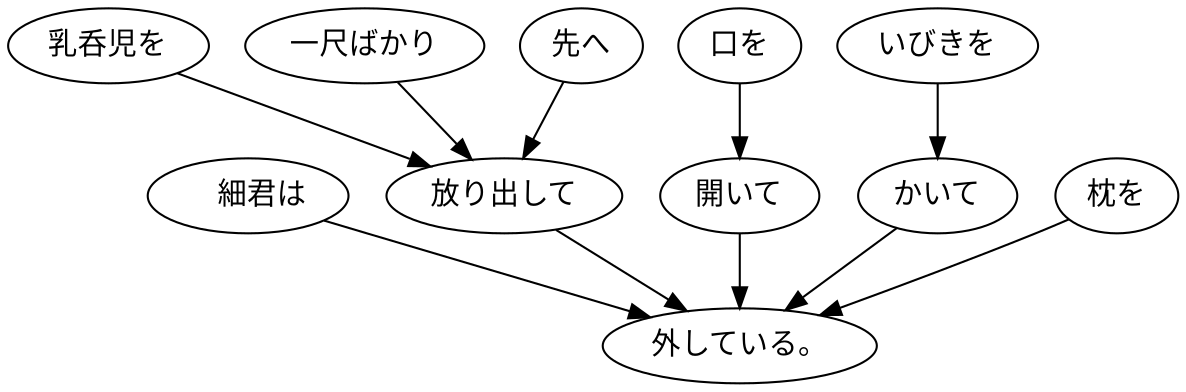 digraph graph2685 {
	node0 [label="　細君は"];
	node1 [label="乳呑児を"];
	node2 [label="一尺ばかり"];
	node3 [label="先へ"];
	node4 [label="放り出して"];
	node5 [label="口を"];
	node6 [label="開いて"];
	node7 [label="いびきを"];
	node8 [label="かいて"];
	node9 [label="枕を"];
	node10 [label="外している。"];
	node0 -> node10;
	node1 -> node4;
	node2 -> node4;
	node3 -> node4;
	node4 -> node10;
	node5 -> node6;
	node6 -> node10;
	node7 -> node8;
	node8 -> node10;
	node9 -> node10;
}
